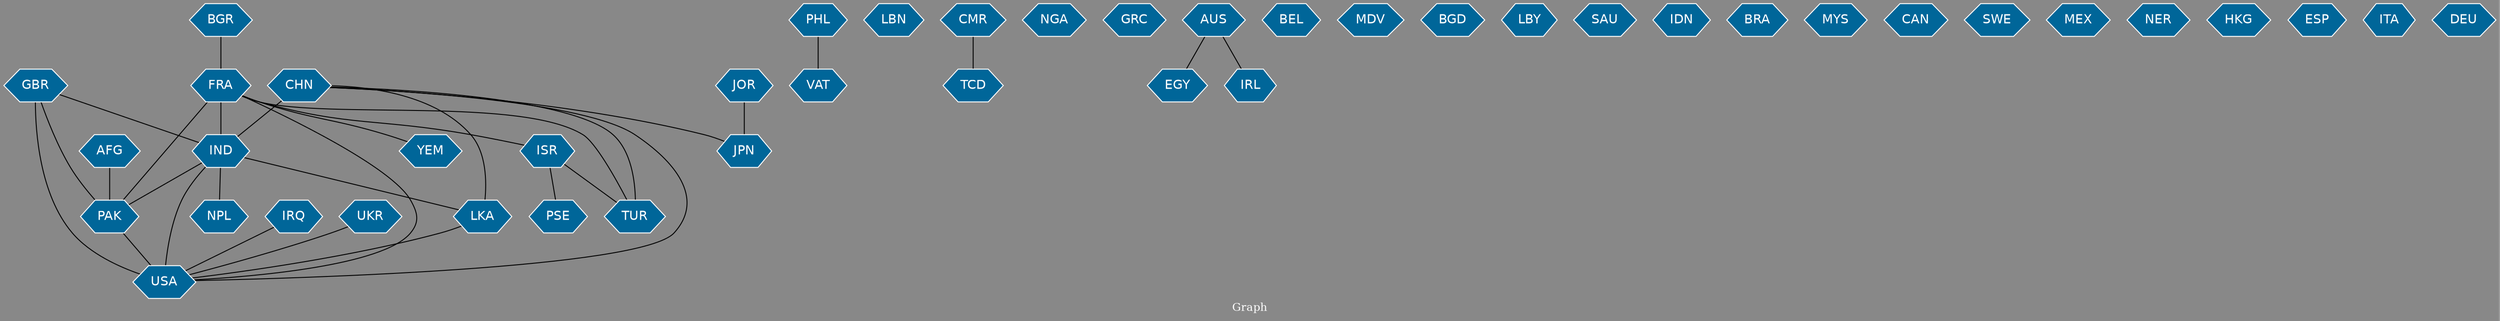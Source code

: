// Countries together in item graph
graph {
	graph [bgcolor="#888888" fontcolor=white fontsize=12 label="Graph" outputorder=edgesfirst overlap=prism]
	node [color=white fillcolor="#006699" fontcolor=white fontname=Helvetica shape=hexagon style=filled]
	edge [arrowhead=open color=black fontcolor=white fontname=Courier fontsize=12]
		USA [label=USA]
		VAT [label=VAT]
		PHL [label=PHL]
		FRA [label=FRA]
		LBN [label=LBN]
		CMR [label=CMR]
		PAK [label=PAK]
		NGA [label=NGA]
		GBR [label=GBR]
		GRC [label=GRC]
		TUR [label=TUR]
		IRQ [label=IRQ]
		EGY [label=EGY]
		BEL [label=BEL]
		MDV [label=MDV]
		JOR [label=JOR]
		NPL [label=NPL]
		IND [label=IND]
		UKR [label=UKR]
		BGD [label=BGD]
		JPN [label=JPN]
		CHN [label=CHN]
		LBY [label=LBY]
		LKA [label=LKA]
		SAU [label=SAU]
		IDN [label=IDN]
		BRA [label=BRA]
		YEM [label=YEM]
		AUS [label=AUS]
		MYS [label=MYS]
		ISR [label=ISR]
		CAN [label=CAN]
		SWE [label=SWE]
		AFG [label=AFG]
		BGR [label=BGR]
		MEX [label=MEX]
		NER [label=NER]
		HKG [label=HKG]
		TCD [label=TCD]
		ESP [label=ESP]
		PSE [label=PSE]
		IRL [label=IRL]
		ITA [label=ITA]
		DEU [label=DEU]
			FRA -- USA [weight=1]
			BGR -- FRA [weight=1]
			IND -- PAK [weight=1]
			PAK -- USA [weight=3]
			CHN -- USA [weight=1]
			PHL -- VAT [weight=4]
			CHN -- LKA [weight=1]
			IRQ -- USA [weight=1]
			CHN -- TUR [weight=1]
			IND -- USA [weight=7]
			AUS -- EGY [weight=1]
			CHN -- IND [weight=6]
			IND -- LKA [weight=2]
			FRA -- TUR [weight=1]
			ISR -- TUR [weight=1]
			FRA -- IND [weight=2]
			AUS -- IRL [weight=1]
			GBR -- PAK [weight=1]
			GBR -- USA [weight=2]
			GBR -- IND [weight=1]
			CHN -- JPN [weight=1]
			UKR -- USA [weight=1]
			FRA -- YEM [weight=1]
			JOR -- JPN [weight=2]
			FRA -- ISR [weight=2]
			CMR -- TCD [weight=1]
			ISR -- PSE [weight=2]
			LKA -- USA [weight=2]
			AFG -- PAK [weight=1]
			IND -- NPL [weight=3]
			FRA -- PAK [weight=3]
}